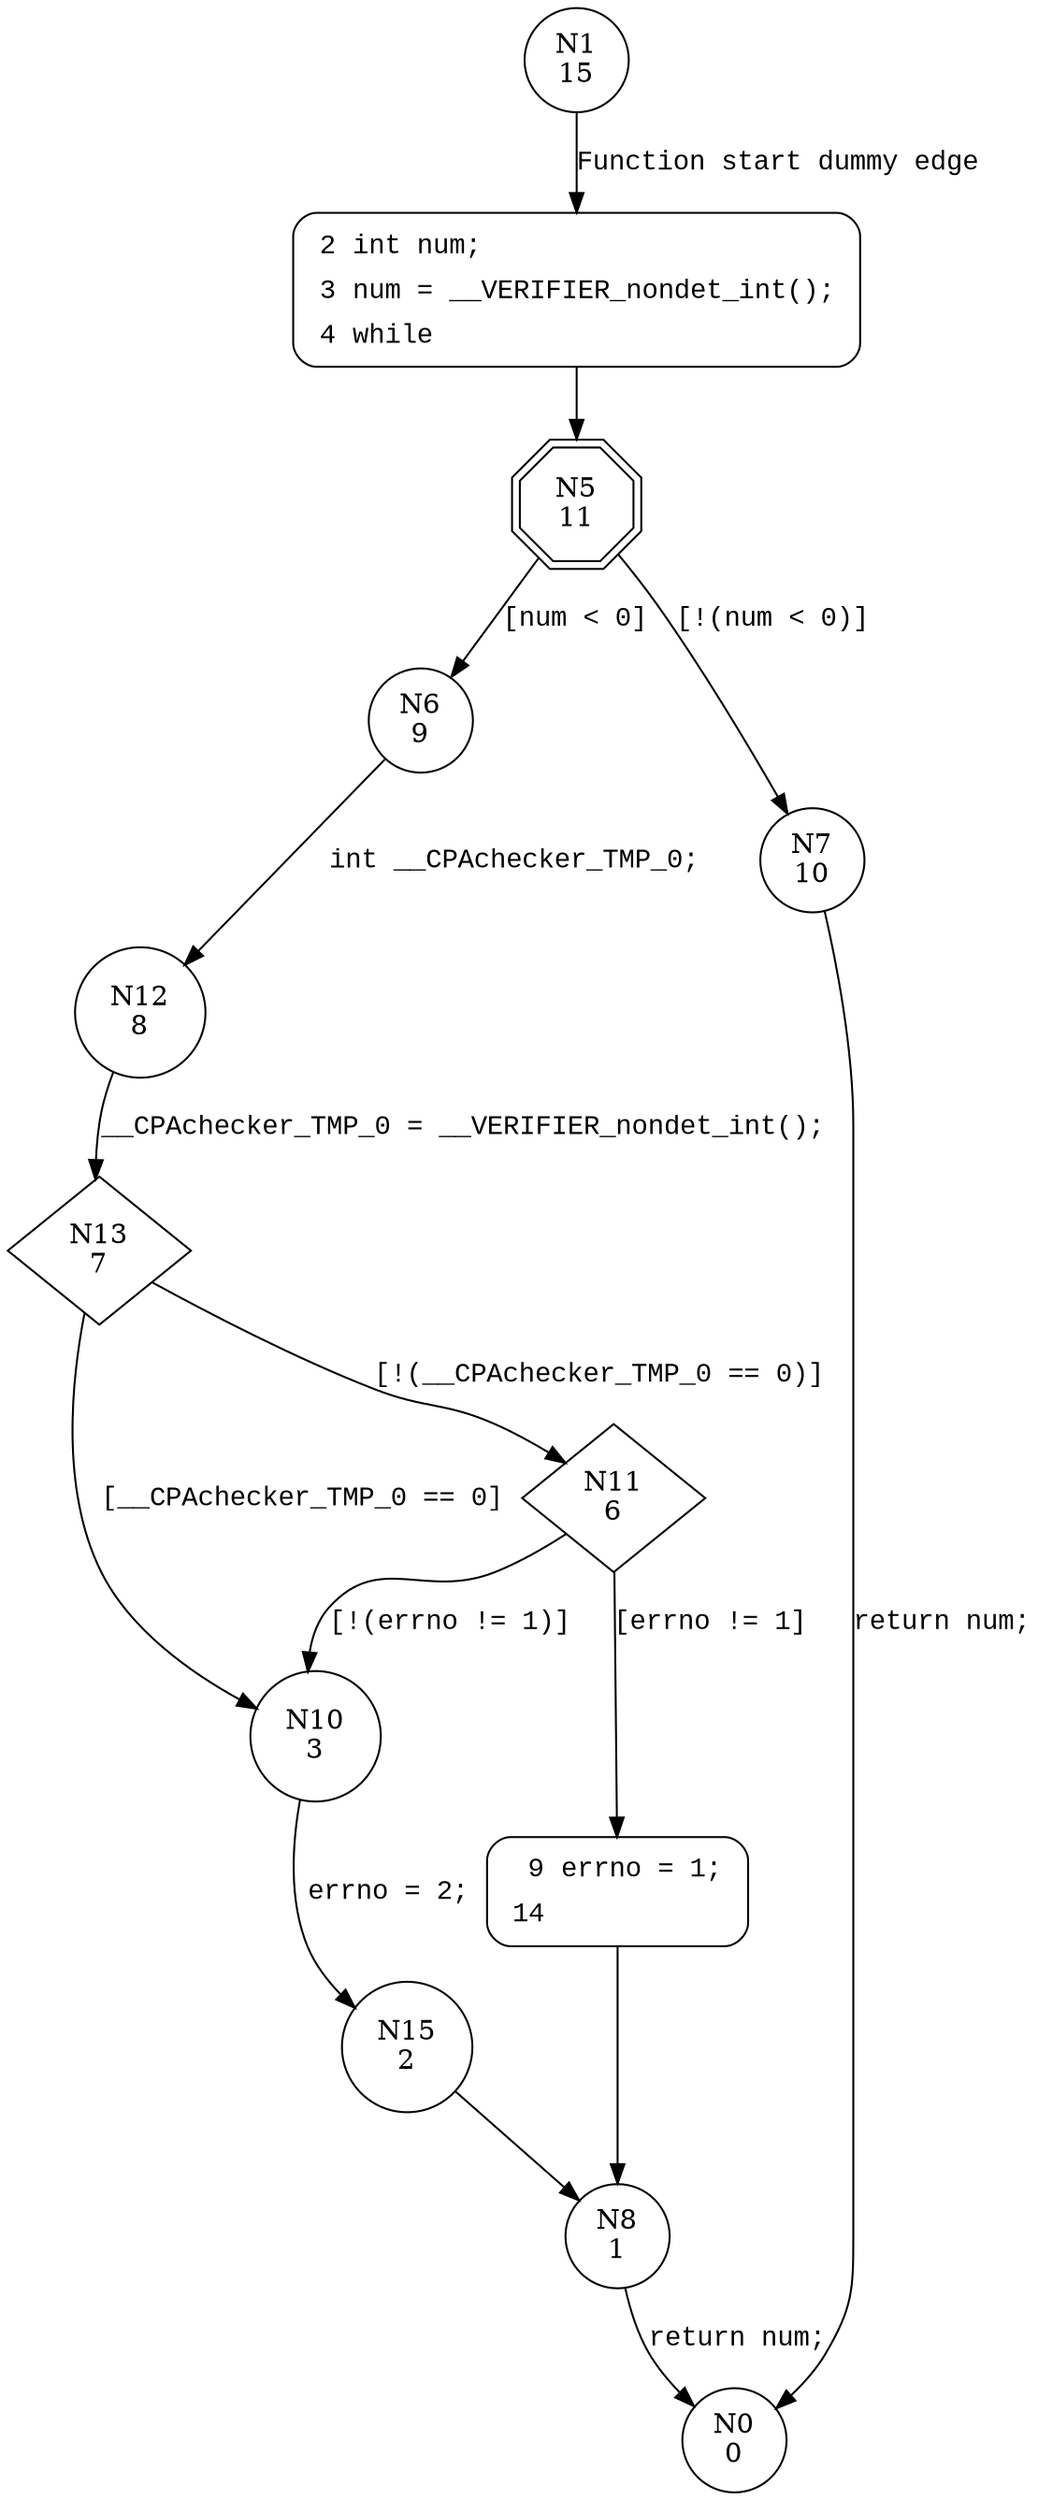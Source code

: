 digraph waitpid {
1 [shape="circle" label="N1\n15"]
2 [shape="circle" label="N2\n14"]
5 [shape="doubleoctagon" label="N5\n11"]
6 [shape="circle" label="N6\n9"]
7 [shape="circle" label="N7\n10"]
12 [shape="circle" label="N12\n8"]
13 [shape="diamond" label="N13\n7"]
10 [shape="circle" label="N10\n3"]
11 [shape="diamond" label="N11\n6"]
9 [shape="circle" label="N9\n5"]
15 [shape="circle" label="N15\n2"]
8 [shape="circle" label="N8\n1"]
0 [shape="circle" label="N0\n0"]
2 [style="filled,bold" penwidth="1" fillcolor="white" fontname="Courier New" shape="Mrecord" label=<<table border="0" cellborder="0" cellpadding="3" bgcolor="white"><tr><td align="right">2</td><td align="left">int num;</td></tr><tr><td align="right">3</td><td align="left">num = __VERIFIER_nondet_int();</td></tr><tr><td align="right">4</td><td align="left">while</td></tr></table>>]
2 -> 5[label=""]
9 [style="filled,bold" penwidth="1" fillcolor="white" fontname="Courier New" shape="Mrecord" label=<<table border="0" cellborder="0" cellpadding="3" bgcolor="white"><tr><td align="right">9</td><td align="left">errno = 1;</td></tr><tr><td align="right">14</td><td align="left"></td></tr></table>>]
9 -> 8[label=""]
1 -> 2 [label="Function start dummy edge" fontname="Courier New"]
5 -> 6 [label="[num < 0]" fontname="Courier New"]
5 -> 7 [label="[!(num < 0)]" fontname="Courier New"]
6 -> 12 [label="int __CPAchecker_TMP_0;" fontname="Courier New"]
13 -> 10 [label="[__CPAchecker_TMP_0 == 0]" fontname="Courier New"]
13 -> 11 [label="[!(__CPAchecker_TMP_0 == 0)]" fontname="Courier New"]
11 -> 9 [label="[errno != 1]" fontname="Courier New"]
11 -> 10 [label="[!(errno != 1)]" fontname="Courier New"]
10 -> 15 [label="errno = 2;" fontname="Courier New"]
8 -> 0 [label="return num;" fontname="Courier New"]
7 -> 0 [label="return num;" fontname="Courier New"]
12 -> 13 [label="__CPAchecker_TMP_0 = __VERIFIER_nondet_int();" fontname="Courier New"]
15 -> 8 [label="" fontname="Courier New"]
}